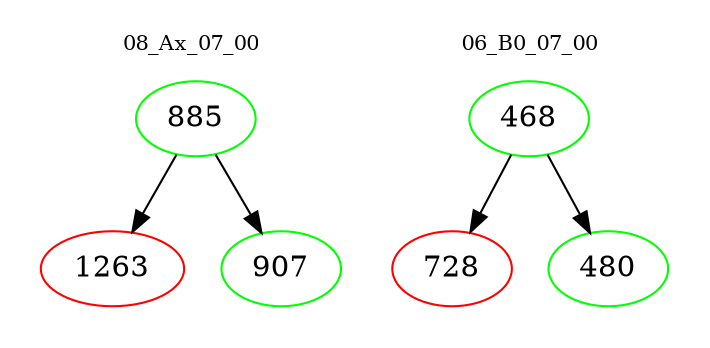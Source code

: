 digraph{
subgraph cluster_0 {
color = white
label = "08_Ax_07_00";
fontsize=10;
T0_885 [label="885", color="green"]
T0_885 -> T0_1263 [color="black"]
T0_1263 [label="1263", color="red"]
T0_885 -> T0_907 [color="black"]
T0_907 [label="907", color="green"]
}
subgraph cluster_1 {
color = white
label = "06_B0_07_00";
fontsize=10;
T1_468 [label="468", color="green"]
T1_468 -> T1_728 [color="black"]
T1_728 [label="728", color="red"]
T1_468 -> T1_480 [color="black"]
T1_480 [label="480", color="green"]
}
}
